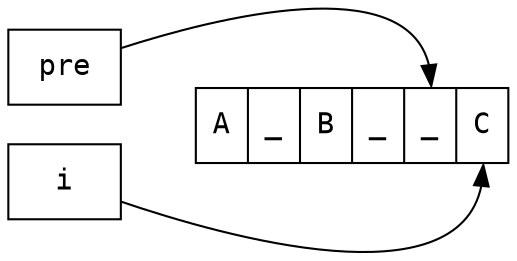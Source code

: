 digraph s {
    rankdir=LR;
    
    node[shape="record",fontname="Consolas,Monaca", fontsize="14pt"];
    node_array[label="{<d0>A|<d1>_|<d2>B|<d3>_|<d4>_|<d5>C}"];
    
    "pre" -> node_array:d4;
    "i" -> node_array:d5;
}